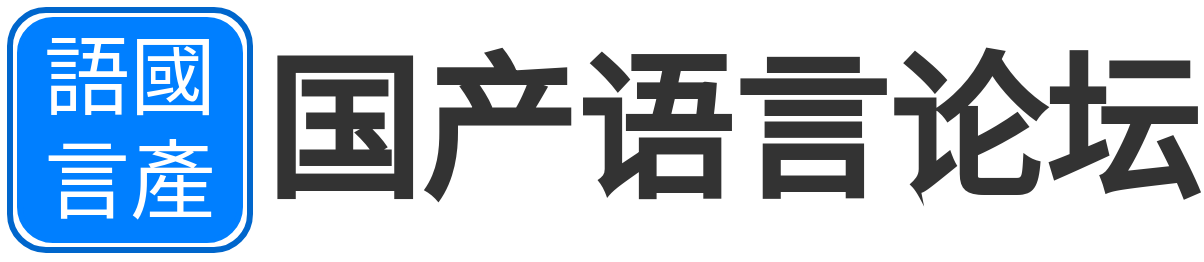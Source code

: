 <mxfile version="15.8.7" type="device"><diagram id="XYggHlHDKUo_RmV0K4IU" name="第 1 页"><mxGraphModel dx="893" dy="672" grid="1" gridSize="10" guides="1" tooltips="1" connect="1" arrows="1" fold="1" page="1" pageScale="1" pageWidth="827" pageHeight="1169" math="0" shadow="0"><root><mxCell id="0"/><mxCell id="1" parent="0"/><mxCell id="b-unx2L27_KjQ7mUjlm_-1" value="" style="rounded=1;whiteSpace=wrap;html=1;strokeWidth=3;strokeColor=#0066CC;fillColor=none;" parent="1" vertex="1"><mxGeometry x="350" y="320" width="120" height="120" as="geometry"/></mxCell><mxCell id="b-unx2L27_KjQ7mUjlm_-2" value="" style="rounded=1;whiteSpace=wrap;html=1;strokeColor=#007FFF;strokeWidth=3;fillColor=#007FFF;" parent="1" vertex="1"><mxGeometry x="355" y="325" width="110" height="110" as="geometry"/></mxCell><mxCell id="b-unx2L27_KjQ7mUjlm_-3" value="&lt;div style=&quot;font-size: 43px&quot;&gt;&lt;font style=&quot;font-size: 43px&quot; color=&quot;#ffffff&quot;&gt;語國&lt;/font&gt;&lt;/div&gt;&lt;div style=&quot;font-size: 43px&quot;&gt;&lt;font style=&quot;font-size: 43px&quot; color=&quot;#ffffff&quot;&gt;言產&lt;/font&gt;&lt;/div&gt;" style="text;html=1;strokeColor=none;fillColor=none;align=center;verticalAlign=middle;whiteSpace=wrap;rounded=0;" parent="1" vertex="1"><mxGeometry x="345" y="315" width="130" height="130" as="geometry"/></mxCell><mxCell id="StsphKnuXN_SAv-znT9s-3" value="&lt;font color=&quot;#333333&quot; size=&quot;1&quot;&gt;&lt;b style=&quot;font-size: 78px ; line-height: 1&quot;&gt;国产语言论坛&lt;/b&gt;&lt;/font&gt;" style="text;html=1;strokeColor=none;fillColor=none;align=center;verticalAlign=middle;whiteSpace=wrap;rounded=0;fontColor=#FFFFFF;" parent="1" vertex="1"><mxGeometry x="476" y="336.25" width="470" height="87.5" as="geometry"/></mxCell></root></mxGraphModel></diagram></mxfile>